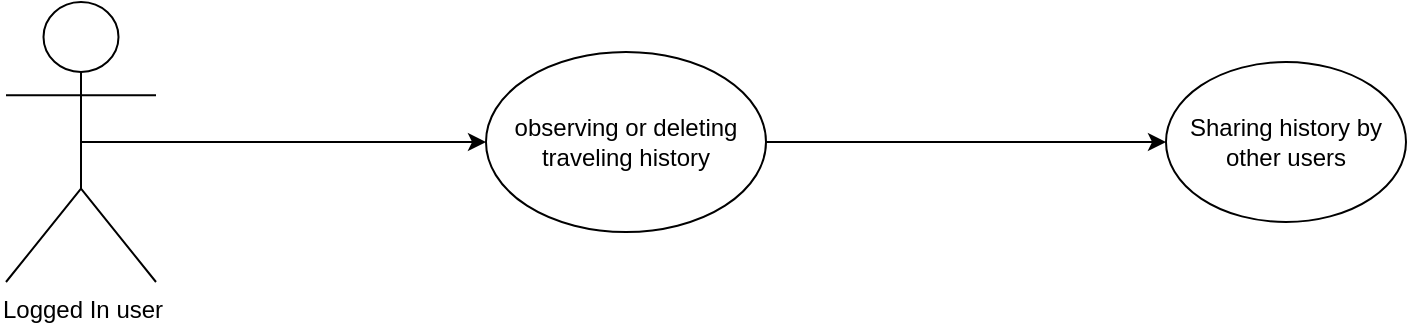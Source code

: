 <mxfile version="10.6.0" type="github"><diagram id="1CNFXzfNIMZP9VSZMmz-" name="Page-1"><mxGraphModel dx="918" dy="664" grid="1" gridSize="10" guides="1" tooltips="1" connect="1" arrows="1" fold="1" page="1" pageScale="1" pageWidth="1100" pageHeight="850" math="0" shadow="0"><root><mxCell id="0"/><mxCell id="1" parent="0"/><mxCell id="BYVarXdoHLDdFNnDIWvo-3" style="edgeStyle=orthogonalEdgeStyle;rounded=0;orthogonalLoop=1;jettySize=auto;html=1;exitX=0.5;exitY=0.5;exitDx=0;exitDy=0;exitPerimeter=0;entryX=0;entryY=0.5;entryDx=0;entryDy=0;" edge="1" parent="1" source="BYVarXdoHLDdFNnDIWvo-1" target="BYVarXdoHLDdFNnDIWvo-2"><mxGeometry relative="1" as="geometry"/></mxCell><mxCell id="BYVarXdoHLDdFNnDIWvo-1" value="Logged In user" style="shape=umlActor;verticalLabelPosition=bottom;labelBackgroundColor=#ffffff;verticalAlign=top;html=1;outlineConnect=0;" vertex="1" parent="1"><mxGeometry x="80" y="285" width="75" height="140" as="geometry"/></mxCell><mxCell id="BYVarXdoHLDdFNnDIWvo-5" style="edgeStyle=orthogonalEdgeStyle;rounded=0;orthogonalLoop=1;jettySize=auto;html=1;exitX=1;exitY=0.5;exitDx=0;exitDy=0;entryX=0;entryY=0.5;entryDx=0;entryDy=0;" edge="1" parent="1" source="BYVarXdoHLDdFNnDIWvo-2" target="BYVarXdoHLDdFNnDIWvo-4"><mxGeometry relative="1" as="geometry"/></mxCell><mxCell id="BYVarXdoHLDdFNnDIWvo-2" value="observing or deleting traveling history" style="ellipse;whiteSpace=wrap;html=1;" vertex="1" parent="1"><mxGeometry x="320" y="310" width="140" height="90" as="geometry"/></mxCell><mxCell id="BYVarXdoHLDdFNnDIWvo-4" value="Sharing history by other users" style="ellipse;whiteSpace=wrap;html=1;" vertex="1" parent="1"><mxGeometry x="660" y="315" width="120" height="80" as="geometry"/></mxCell></root></mxGraphModel></diagram></mxfile>